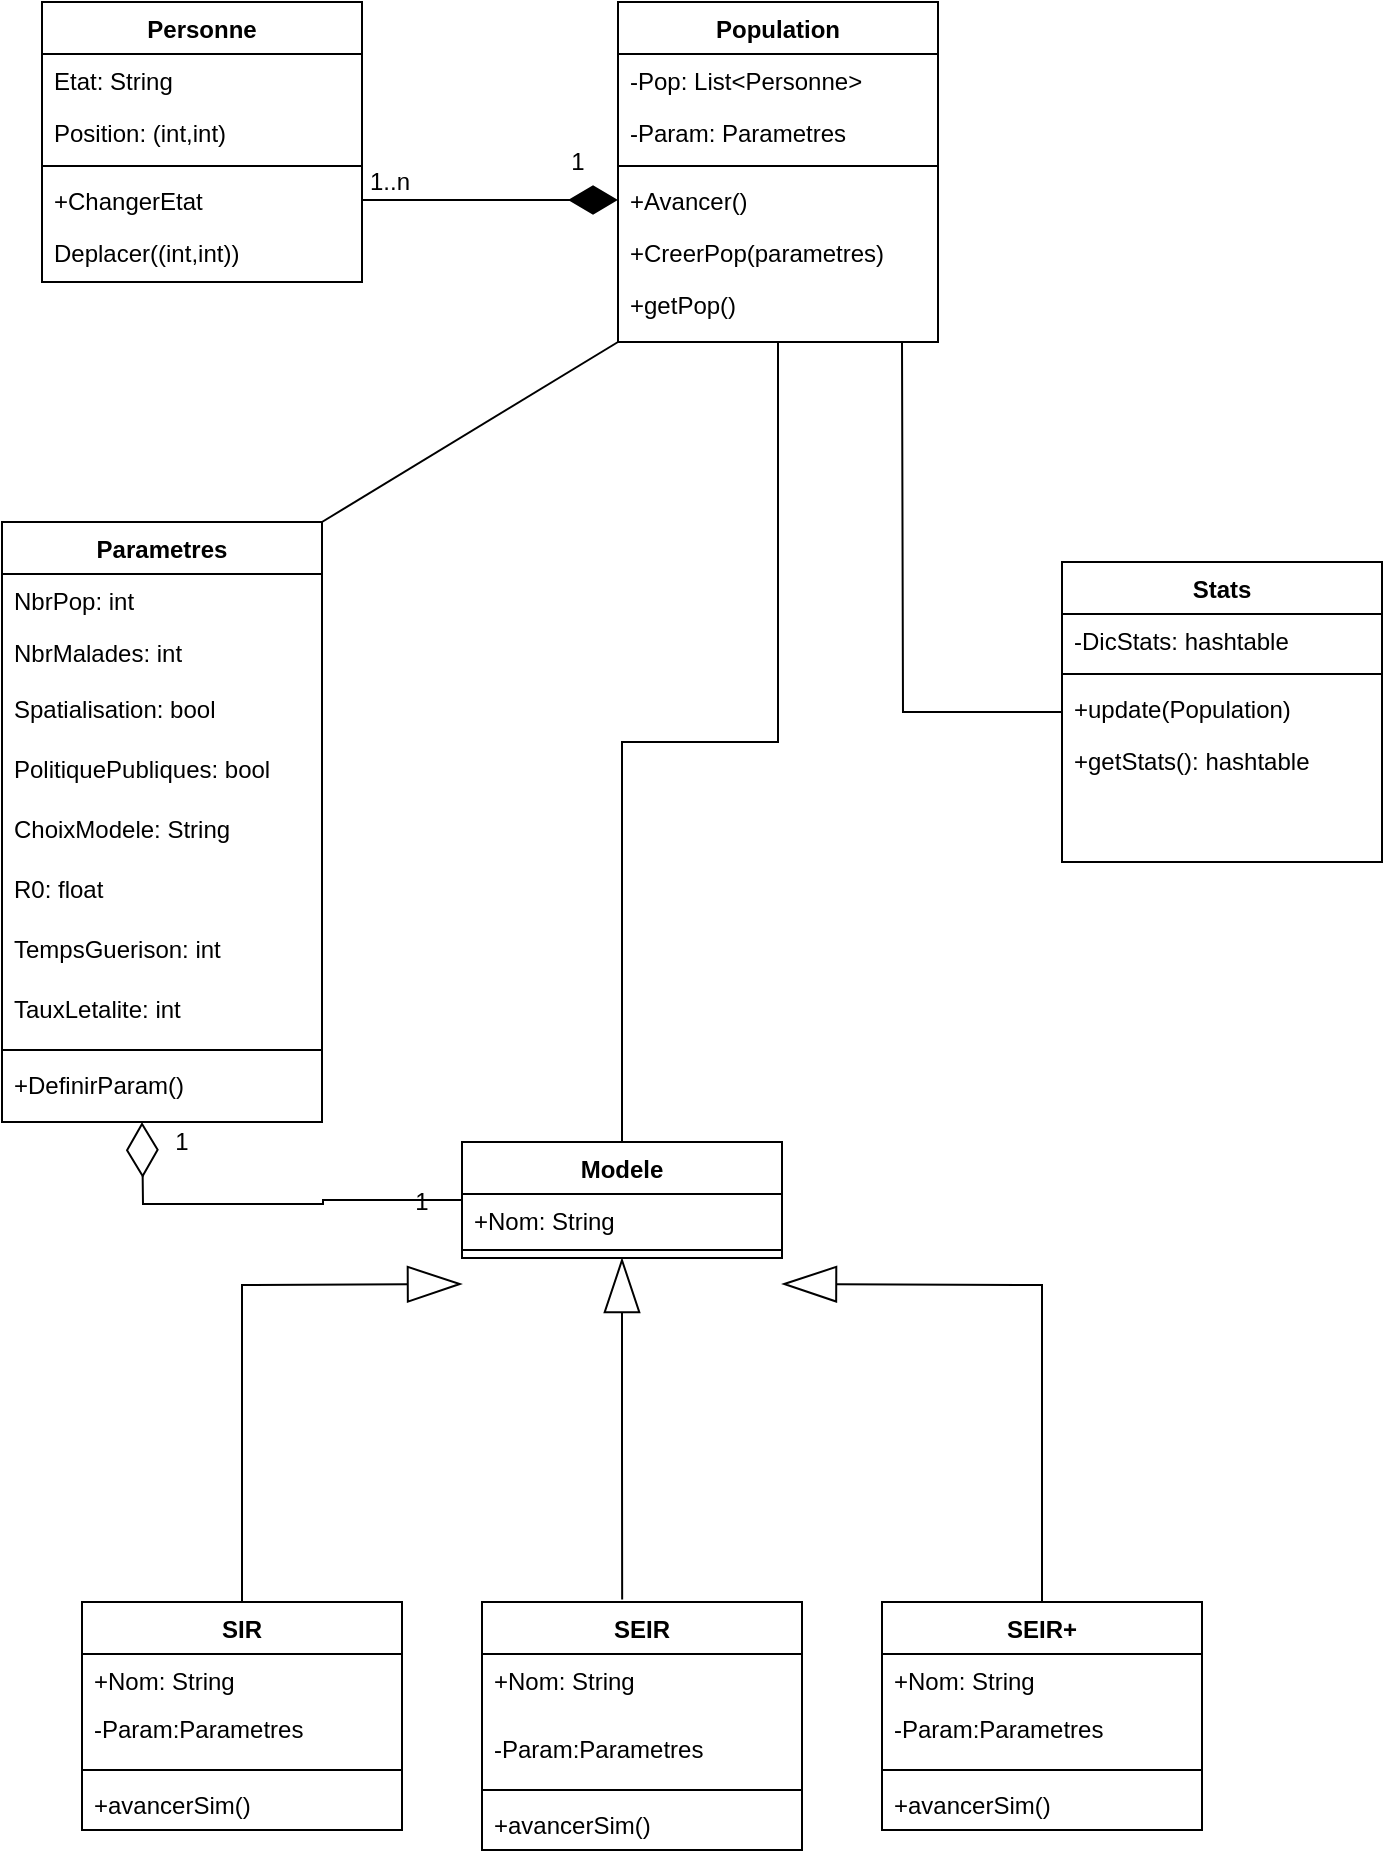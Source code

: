 <mxfile version="14.0.3" type="github">
  <diagram id="C5RBs43oDa-KdzZeNtuy" name="Page-1">
    <mxGraphModel dx="1422" dy="776" grid="1" gridSize="10" guides="1" tooltips="1" connect="1" arrows="1" fold="1" page="1" pageScale="1" pageWidth="827" pageHeight="1169" math="0" shadow="0">
      <root>
        <mxCell id="WIyWlLk6GJQsqaUBKTNV-0" />
        <mxCell id="WIyWlLk6GJQsqaUBKTNV-1" parent="WIyWlLk6GJQsqaUBKTNV-0" />
        <mxCell id="zkfFHV4jXpPFQw0GAbJ--0" value="Personne" style="swimlane;fontStyle=1;align=center;verticalAlign=top;childLayout=stackLayout;horizontal=1;startSize=26;horizontalStack=0;resizeParent=1;resizeLast=0;collapsible=1;marginBottom=0;rounded=0;shadow=0;strokeWidth=1;" parent="WIyWlLk6GJQsqaUBKTNV-1" vertex="1">
          <mxGeometry x="220" y="120" width="160" height="140" as="geometry">
            <mxRectangle x="230" y="140" width="160" height="26" as="alternateBounds" />
          </mxGeometry>
        </mxCell>
        <mxCell id="zkfFHV4jXpPFQw0GAbJ--1" value="Etat: String" style="text;align=left;verticalAlign=top;spacingLeft=4;spacingRight=4;overflow=hidden;rotatable=0;points=[[0,0.5],[1,0.5]];portConstraint=eastwest;" parent="zkfFHV4jXpPFQw0GAbJ--0" vertex="1">
          <mxGeometry y="26" width="160" height="26" as="geometry" />
        </mxCell>
        <mxCell id="zkfFHV4jXpPFQw0GAbJ--2" value="Position: (int,int)" style="text;align=left;verticalAlign=top;spacingLeft=4;spacingRight=4;overflow=hidden;rotatable=0;points=[[0,0.5],[1,0.5]];portConstraint=eastwest;rounded=0;shadow=0;html=0;" parent="zkfFHV4jXpPFQw0GAbJ--0" vertex="1">
          <mxGeometry y="52" width="160" height="26" as="geometry" />
        </mxCell>
        <mxCell id="zkfFHV4jXpPFQw0GAbJ--4" value="" style="line;html=1;strokeWidth=1;align=left;verticalAlign=middle;spacingTop=-1;spacingLeft=3;spacingRight=3;rotatable=0;labelPosition=right;points=[];portConstraint=eastwest;" parent="zkfFHV4jXpPFQw0GAbJ--0" vertex="1">
          <mxGeometry y="78" width="160" height="8" as="geometry" />
        </mxCell>
        <mxCell id="zkfFHV4jXpPFQw0GAbJ--5" value="+ChangerEtat" style="text;align=left;verticalAlign=top;spacingLeft=4;spacingRight=4;overflow=hidden;rotatable=0;points=[[0,0.5],[1,0.5]];portConstraint=eastwest;" parent="zkfFHV4jXpPFQw0GAbJ--0" vertex="1">
          <mxGeometry y="86" width="160" height="26" as="geometry" />
        </mxCell>
        <mxCell id="PH5A_rauXgW3jvpdYvBu-0" value="Deplacer((int,int))" style="text;align=left;verticalAlign=top;spacingLeft=4;spacingRight=4;overflow=hidden;rotatable=0;points=[[0,0.5],[1,0.5]];portConstraint=eastwest;" parent="zkfFHV4jXpPFQw0GAbJ--0" vertex="1">
          <mxGeometry y="112" width="160" height="26" as="geometry" />
        </mxCell>
        <mxCell id="zkfFHV4jXpPFQw0GAbJ--17" value="Population" style="swimlane;fontStyle=1;align=center;verticalAlign=top;childLayout=stackLayout;horizontal=1;startSize=26;horizontalStack=0;resizeParent=1;resizeLast=0;collapsible=1;marginBottom=0;rounded=0;shadow=0;strokeWidth=1;" parent="WIyWlLk6GJQsqaUBKTNV-1" vertex="1">
          <mxGeometry x="508" y="120" width="160" height="170" as="geometry">
            <mxRectangle x="550" y="140" width="160" height="26" as="alternateBounds" />
          </mxGeometry>
        </mxCell>
        <mxCell id="zkfFHV4jXpPFQw0GAbJ--18" value="-Pop: List&lt;Personne&gt;" style="text;align=left;verticalAlign=top;spacingLeft=4;spacingRight=4;overflow=hidden;rotatable=0;points=[[0,0.5],[1,0.5]];portConstraint=eastwest;" parent="zkfFHV4jXpPFQw0GAbJ--17" vertex="1">
          <mxGeometry y="26" width="160" height="26" as="geometry" />
        </mxCell>
        <mxCell id="PH5A_rauXgW3jvpdYvBu-63" value="-Param: Parametres" style="text;align=left;verticalAlign=top;spacingLeft=4;spacingRight=4;overflow=hidden;rotatable=0;points=[[0,0.5],[1,0.5]];portConstraint=eastwest;" parent="zkfFHV4jXpPFQw0GAbJ--17" vertex="1">
          <mxGeometry y="52" width="160" height="26" as="geometry" />
        </mxCell>
        <mxCell id="zkfFHV4jXpPFQw0GAbJ--23" value="" style="line;html=1;strokeWidth=1;align=left;verticalAlign=middle;spacingTop=-1;spacingLeft=3;spacingRight=3;rotatable=0;labelPosition=right;points=[];portConstraint=eastwest;" parent="zkfFHV4jXpPFQw0GAbJ--17" vertex="1">
          <mxGeometry y="78" width="160" height="8" as="geometry" />
        </mxCell>
        <mxCell id="zkfFHV4jXpPFQw0GAbJ--24" value="+Avancer()" style="text;align=left;verticalAlign=top;spacingLeft=4;spacingRight=4;overflow=hidden;rotatable=0;points=[[0,0.5],[1,0.5]];portConstraint=eastwest;" parent="zkfFHV4jXpPFQw0GAbJ--17" vertex="1">
          <mxGeometry y="86" width="160" height="26" as="geometry" />
        </mxCell>
        <mxCell id="zkfFHV4jXpPFQw0GAbJ--25" value="+CreerPop(parametres)" style="text;align=left;verticalAlign=top;spacingLeft=4;spacingRight=4;overflow=hidden;rotatable=0;points=[[0,0.5],[1,0.5]];portConstraint=eastwest;" parent="zkfFHV4jXpPFQw0GAbJ--17" vertex="1">
          <mxGeometry y="112" width="160" height="26" as="geometry" />
        </mxCell>
        <mxCell id="PH5A_rauXgW3jvpdYvBu-42" value="+getPop()" style="text;align=left;verticalAlign=top;spacingLeft=4;spacingRight=4;overflow=hidden;rotatable=0;points=[[0,0.5],[1,0.5]];portConstraint=eastwest;" parent="zkfFHV4jXpPFQw0GAbJ--17" vertex="1">
          <mxGeometry y="138" width="160" height="26" as="geometry" />
        </mxCell>
        <mxCell id="PH5A_rauXgW3jvpdYvBu-2" value="Parametres" style="swimlane;fontStyle=1;align=center;verticalAlign=top;childLayout=stackLayout;horizontal=1;startSize=26;horizontalStack=0;resizeParent=1;resizeLast=0;collapsible=1;marginBottom=0;rounded=0;shadow=0;strokeWidth=1;" parent="WIyWlLk6GJQsqaUBKTNV-1" vertex="1">
          <mxGeometry x="200" y="380" width="160" height="300" as="geometry">
            <mxRectangle x="230" y="140" width="160" height="26" as="alternateBounds" />
          </mxGeometry>
        </mxCell>
        <mxCell id="PH5A_rauXgW3jvpdYvBu-3" value="NbrPop: int" style="text;align=left;verticalAlign=top;spacingLeft=4;spacingRight=4;overflow=hidden;rotatable=0;points=[[0,0.5],[1,0.5]];portConstraint=eastwest;" parent="PH5A_rauXgW3jvpdYvBu-2" vertex="1">
          <mxGeometry y="26" width="160" height="26" as="geometry" />
        </mxCell>
        <mxCell id="PH5A_rauXgW3jvpdYvBu-8" value="NbrMalades: int" style="text;align=left;verticalAlign=top;spacingLeft=4;spacingRight=4;overflow=hidden;rotatable=0;points=[[0,0.5],[1,0.5]];portConstraint=eastwest;rounded=0;shadow=0;html=0;" parent="PH5A_rauXgW3jvpdYvBu-2" vertex="1">
          <mxGeometry y="52" width="160" height="28" as="geometry" />
        </mxCell>
        <mxCell id="PH5A_rauXgW3jvpdYvBu-9" value="Spatialisation: bool&#xa;" style="text;align=left;verticalAlign=top;spacingLeft=4;spacingRight=4;overflow=hidden;rotatable=0;points=[[0,0.5],[1,0.5]];portConstraint=eastwest;rounded=0;shadow=0;html=0;" parent="PH5A_rauXgW3jvpdYvBu-2" vertex="1">
          <mxGeometry y="80" width="160" height="30" as="geometry" />
        </mxCell>
        <mxCell id="PH5A_rauXgW3jvpdYvBu-10" value="PolitiquePubliques: bool" style="text;align=left;verticalAlign=top;spacingLeft=4;spacingRight=4;overflow=hidden;rotatable=0;points=[[0,0.5],[1,0.5]];portConstraint=eastwest;rounded=0;shadow=0;html=0;" parent="PH5A_rauXgW3jvpdYvBu-2" vertex="1">
          <mxGeometry y="110" width="160" height="30" as="geometry" />
        </mxCell>
        <mxCell id="PH5A_rauXgW3jvpdYvBu-11" value="ChoixModele: String" style="text;align=left;verticalAlign=top;spacingLeft=4;spacingRight=4;overflow=hidden;rotatable=0;points=[[0,0.5],[1,0.5]];portConstraint=eastwest;rounded=0;shadow=0;html=0;" parent="PH5A_rauXgW3jvpdYvBu-2" vertex="1">
          <mxGeometry y="140" width="160" height="30" as="geometry" />
        </mxCell>
        <mxCell id="PH5A_rauXgW3jvpdYvBu-12" value="R0: float" style="text;align=left;verticalAlign=top;spacingLeft=4;spacingRight=4;overflow=hidden;rotatable=0;points=[[0,0.5],[1,0.5]];portConstraint=eastwest;rounded=0;shadow=0;html=0;" parent="PH5A_rauXgW3jvpdYvBu-2" vertex="1">
          <mxGeometry y="170" width="160" height="30" as="geometry" />
        </mxCell>
        <mxCell id="PH5A_rauXgW3jvpdYvBu-21" value="TempsGuerison: int" style="text;align=left;verticalAlign=top;spacingLeft=4;spacingRight=4;overflow=hidden;rotatable=0;points=[[0,0.5],[1,0.5]];portConstraint=eastwest;rounded=0;shadow=0;html=0;" parent="PH5A_rauXgW3jvpdYvBu-2" vertex="1">
          <mxGeometry y="200" width="160" height="30" as="geometry" />
        </mxCell>
        <mxCell id="PH5A_rauXgW3jvpdYvBu-4" value="TauxLetalite: int" style="text;align=left;verticalAlign=top;spacingLeft=4;spacingRight=4;overflow=hidden;rotatable=0;points=[[0,0.5],[1,0.5]];portConstraint=eastwest;rounded=0;shadow=0;html=0;" parent="PH5A_rauXgW3jvpdYvBu-2" vertex="1">
          <mxGeometry y="230" width="160" height="30" as="geometry" />
        </mxCell>
        <mxCell id="PH5A_rauXgW3jvpdYvBu-5" value="" style="line;html=1;strokeWidth=1;align=left;verticalAlign=middle;spacingTop=-1;spacingLeft=3;spacingRight=3;rotatable=0;labelPosition=right;points=[];portConstraint=eastwest;" parent="PH5A_rauXgW3jvpdYvBu-2" vertex="1">
          <mxGeometry y="260" width="160" height="8" as="geometry" />
        </mxCell>
        <mxCell id="PH5A_rauXgW3jvpdYvBu-6" value="+DefinirParam()" style="text;align=left;verticalAlign=top;spacingLeft=4;spacingRight=4;overflow=hidden;rotatable=0;points=[[0,0.5],[1,0.5]];portConstraint=eastwest;" parent="PH5A_rauXgW3jvpdYvBu-2" vertex="1">
          <mxGeometry y="268" width="160" height="26" as="geometry" />
        </mxCell>
        <mxCell id="PH5A_rauXgW3jvpdYvBu-14" value="" style="endArrow=none;html=1;entryX=0;entryY=1;entryDx=0;entryDy=0;exitX=1;exitY=0;exitDx=0;exitDy=0;" parent="WIyWlLk6GJQsqaUBKTNV-1" source="PH5A_rauXgW3jvpdYvBu-2" target="zkfFHV4jXpPFQw0GAbJ--17" edge="1">
          <mxGeometry width="50" height="50" relative="1" as="geometry">
            <mxPoint x="290" y="440" as="sourcePoint" />
            <mxPoint x="340" y="390" as="targetPoint" />
          </mxGeometry>
        </mxCell>
        <mxCell id="PH5A_rauXgW3jvpdYvBu-43" style="edgeStyle=orthogonalEdgeStyle;rounded=0;orthogonalLoop=1;jettySize=auto;html=1;endArrow=none;endFill=0;" parent="WIyWlLk6GJQsqaUBKTNV-1" source="PH5A_rauXgW3jvpdYvBu-15" edge="1">
          <mxGeometry relative="1" as="geometry">
            <mxPoint x="650" y="290" as="targetPoint" />
          </mxGeometry>
        </mxCell>
        <mxCell id="PH5A_rauXgW3jvpdYvBu-15" value="Stats" style="swimlane;fontStyle=1;align=center;verticalAlign=top;childLayout=stackLayout;horizontal=1;startSize=26;horizontalStack=0;resizeParent=1;resizeLast=0;collapsible=1;marginBottom=0;rounded=0;shadow=0;strokeWidth=1;" parent="WIyWlLk6GJQsqaUBKTNV-1" vertex="1">
          <mxGeometry x="730" y="400" width="160" height="150" as="geometry">
            <mxRectangle x="550" y="140" width="160" height="26" as="alternateBounds" />
          </mxGeometry>
        </mxCell>
        <mxCell id="PH5A_rauXgW3jvpdYvBu-16" value="-DicStats: hashtable" style="text;align=left;verticalAlign=top;spacingLeft=4;spacingRight=4;overflow=hidden;rotatable=0;points=[[0,0.5],[1,0.5]];portConstraint=eastwest;" parent="PH5A_rauXgW3jvpdYvBu-15" vertex="1">
          <mxGeometry y="26" width="160" height="26" as="geometry" />
        </mxCell>
        <mxCell id="PH5A_rauXgW3jvpdYvBu-18" value="" style="line;html=1;strokeWidth=1;align=left;verticalAlign=middle;spacingTop=-1;spacingLeft=3;spacingRight=3;rotatable=0;labelPosition=right;points=[];portConstraint=eastwest;" parent="PH5A_rauXgW3jvpdYvBu-15" vertex="1">
          <mxGeometry y="52" width="160" height="8" as="geometry" />
        </mxCell>
        <mxCell id="PH5A_rauXgW3jvpdYvBu-19" value="+update(Population)" style="text;align=left;verticalAlign=top;spacingLeft=4;spacingRight=4;overflow=hidden;rotatable=0;points=[[0,0.5],[1,0.5]];portConstraint=eastwest;" parent="PH5A_rauXgW3jvpdYvBu-15" vertex="1">
          <mxGeometry y="60" width="160" height="26" as="geometry" />
        </mxCell>
        <mxCell id="PH5A_rauXgW3jvpdYvBu-48" value="+getStats(): hashtable" style="text;align=left;verticalAlign=top;spacingLeft=4;spacingRight=4;overflow=hidden;rotatable=0;points=[[0,0.5],[1,0.5]];portConstraint=eastwest;" parent="PH5A_rauXgW3jvpdYvBu-15" vertex="1">
          <mxGeometry y="86" width="160" height="26" as="geometry" />
        </mxCell>
        <mxCell id="PH5A_rauXgW3jvpdYvBu-44" style="edgeStyle=orthogonalEdgeStyle;rounded=0;orthogonalLoop=1;jettySize=auto;html=1;endArrow=diamondThin;endFill=0;strokeWidth=1;startSize=6;endSize=25;" parent="WIyWlLk6GJQsqaUBKTNV-1" source="PH5A_rauXgW3jvpdYvBu-22" edge="1">
          <mxGeometry relative="1" as="geometry">
            <mxPoint x="270" y="680" as="targetPoint" />
          </mxGeometry>
        </mxCell>
        <mxCell id="PH5A_rauXgW3jvpdYvBu-45" style="edgeStyle=orthogonalEdgeStyle;rounded=0;orthogonalLoop=1;jettySize=auto;html=1;entryX=0.5;entryY=1;entryDx=0;entryDy=0;endArrow=none;endFill=0;" parent="WIyWlLk6GJQsqaUBKTNV-1" source="PH5A_rauXgW3jvpdYvBu-22" target="zkfFHV4jXpPFQw0GAbJ--17" edge="1">
          <mxGeometry relative="1" as="geometry" />
        </mxCell>
        <mxCell id="PH5A_rauXgW3jvpdYvBu-58" style="edgeStyle=orthogonalEdgeStyle;rounded=0;orthogonalLoop=1;jettySize=auto;html=1;entryX=0.438;entryY=-0.01;entryDx=0;entryDy=0;entryPerimeter=0;startArrow=blockThin;startFill=0;startSize=25;endArrow=none;endFill=0;endSize=25;strokeWidth=1;" parent="WIyWlLk6GJQsqaUBKTNV-1" source="PH5A_rauXgW3jvpdYvBu-22" target="PH5A_rauXgW3jvpdYvBu-31" edge="1">
          <mxGeometry relative="1" as="geometry" />
        </mxCell>
        <mxCell id="PH5A_rauXgW3jvpdYvBu-22" value="Modele" style="swimlane;fontStyle=1;align=center;verticalAlign=top;childLayout=stackLayout;horizontal=1;startSize=26;horizontalStack=0;resizeParent=1;resizeParentMax=0;resizeLast=0;collapsible=1;marginBottom=0;" parent="WIyWlLk6GJQsqaUBKTNV-1" vertex="1">
          <mxGeometry x="430" y="690" width="160" height="58" as="geometry" />
        </mxCell>
        <mxCell id="PH5A_rauXgW3jvpdYvBu-23" value="+Nom: String" style="text;strokeColor=none;fillColor=none;align=left;verticalAlign=top;spacingLeft=4;spacingRight=4;overflow=hidden;rotatable=0;points=[[0,0.5],[1,0.5]];portConstraint=eastwest;" parent="PH5A_rauXgW3jvpdYvBu-22" vertex="1">
          <mxGeometry y="26" width="160" height="24" as="geometry" />
        </mxCell>
        <mxCell id="PH5A_rauXgW3jvpdYvBu-24" value="" style="line;strokeWidth=1;fillColor=none;align=left;verticalAlign=middle;spacingTop=-1;spacingLeft=3;spacingRight=3;rotatable=0;labelPosition=right;points=[];portConstraint=eastwest;" parent="PH5A_rauXgW3jvpdYvBu-22" vertex="1">
          <mxGeometry y="50" width="160" height="8" as="geometry" />
        </mxCell>
        <mxCell id="PH5A_rauXgW3jvpdYvBu-27" value="SIR" style="swimlane;fontStyle=1;align=center;verticalAlign=top;childLayout=stackLayout;horizontal=1;startSize=26;horizontalStack=0;resizeParent=1;resizeParentMax=0;resizeLast=0;collapsible=1;marginBottom=0;" parent="WIyWlLk6GJQsqaUBKTNV-1" vertex="1">
          <mxGeometry x="240" y="920" width="160" height="114" as="geometry" />
        </mxCell>
        <mxCell id="PH5A_rauXgW3jvpdYvBu-28" value="+Nom: String" style="text;strokeColor=none;fillColor=none;align=left;verticalAlign=top;spacingLeft=4;spacingRight=4;overflow=hidden;rotatable=0;points=[[0,0.5],[1,0.5]];portConstraint=eastwest;" parent="PH5A_rauXgW3jvpdYvBu-27" vertex="1">
          <mxGeometry y="26" width="160" height="24" as="geometry" />
        </mxCell>
        <mxCell id="PH5A_rauXgW3jvpdYvBu-46" value="-Param:Parametres" style="text;strokeColor=none;fillColor=none;align=left;verticalAlign=top;spacingLeft=4;spacingRight=4;overflow=hidden;rotatable=0;points=[[0,0.5],[1,0.5]];portConstraint=eastwest;" parent="PH5A_rauXgW3jvpdYvBu-27" vertex="1">
          <mxGeometry y="50" width="160" height="30" as="geometry" />
        </mxCell>
        <mxCell id="PH5A_rauXgW3jvpdYvBu-29" value="" style="line;strokeWidth=1;fillColor=none;align=left;verticalAlign=middle;spacingTop=-1;spacingLeft=3;spacingRight=3;rotatable=0;labelPosition=right;points=[];portConstraint=eastwest;" parent="PH5A_rauXgW3jvpdYvBu-27" vertex="1">
          <mxGeometry y="80" width="160" height="8" as="geometry" />
        </mxCell>
        <mxCell id="PH5A_rauXgW3jvpdYvBu-30" value="+avancerSim()" style="text;strokeColor=none;fillColor=none;align=left;verticalAlign=top;spacingLeft=4;spacingRight=4;overflow=hidden;rotatable=0;points=[[0,0.5],[1,0.5]];portConstraint=eastwest;" parent="PH5A_rauXgW3jvpdYvBu-27" vertex="1">
          <mxGeometry y="88" width="160" height="26" as="geometry" />
        </mxCell>
        <mxCell id="PH5A_rauXgW3jvpdYvBu-31" value="SEIR" style="swimlane;fontStyle=1;align=center;verticalAlign=top;childLayout=stackLayout;horizontal=1;startSize=26;horizontalStack=0;resizeParent=1;resizeParentMax=0;resizeLast=0;collapsible=1;marginBottom=0;" parent="WIyWlLk6GJQsqaUBKTNV-1" vertex="1">
          <mxGeometry x="440" y="920" width="160" height="124" as="geometry" />
        </mxCell>
        <mxCell id="PH5A_rauXgW3jvpdYvBu-32" value="+Nom: String" style="text;strokeColor=none;fillColor=none;align=left;verticalAlign=top;spacingLeft=4;spacingRight=4;overflow=hidden;rotatable=0;points=[[0,0.5],[1,0.5]];portConstraint=eastwest;" parent="PH5A_rauXgW3jvpdYvBu-31" vertex="1">
          <mxGeometry y="26" width="160" height="34" as="geometry" />
        </mxCell>
        <mxCell id="PH5A_rauXgW3jvpdYvBu-59" value="-Param:Parametres" style="text;strokeColor=none;fillColor=none;align=left;verticalAlign=top;spacingLeft=4;spacingRight=4;overflow=hidden;rotatable=0;points=[[0,0.5],[1,0.5]];portConstraint=eastwest;" parent="PH5A_rauXgW3jvpdYvBu-31" vertex="1">
          <mxGeometry y="60" width="160" height="30" as="geometry" />
        </mxCell>
        <mxCell id="PH5A_rauXgW3jvpdYvBu-33" value="" style="line;strokeWidth=1;fillColor=none;align=left;verticalAlign=middle;spacingTop=-1;spacingLeft=3;spacingRight=3;rotatable=0;labelPosition=right;points=[];portConstraint=eastwest;" parent="PH5A_rauXgW3jvpdYvBu-31" vertex="1">
          <mxGeometry y="90" width="160" height="8" as="geometry" />
        </mxCell>
        <mxCell id="PH5A_rauXgW3jvpdYvBu-34" value="+avancerSim()" style="text;strokeColor=none;fillColor=none;align=left;verticalAlign=top;spacingLeft=4;spacingRight=4;overflow=hidden;rotatable=0;points=[[0,0.5],[1,0.5]];portConstraint=eastwest;" parent="PH5A_rauXgW3jvpdYvBu-31" vertex="1">
          <mxGeometry y="98" width="160" height="26" as="geometry" />
        </mxCell>
        <mxCell id="PH5A_rauXgW3jvpdYvBu-35" value="SEIR+" style="swimlane;fontStyle=1;align=center;verticalAlign=top;childLayout=stackLayout;horizontal=1;startSize=26;horizontalStack=0;resizeParent=1;resizeParentMax=0;resizeLast=0;collapsible=1;marginBottom=0;" parent="WIyWlLk6GJQsqaUBKTNV-1" vertex="1">
          <mxGeometry x="640" y="920" width="160" height="114" as="geometry" />
        </mxCell>
        <mxCell id="PH5A_rauXgW3jvpdYvBu-36" value="+Nom: String" style="text;strokeColor=none;fillColor=none;align=left;verticalAlign=top;spacingLeft=4;spacingRight=4;overflow=hidden;rotatable=0;points=[[0,0.5],[1,0.5]];portConstraint=eastwest;" parent="PH5A_rauXgW3jvpdYvBu-35" vertex="1">
          <mxGeometry y="26" width="160" height="24" as="geometry" />
        </mxCell>
        <mxCell id="PH5A_rauXgW3jvpdYvBu-60" value="-Param:Parametres" style="text;strokeColor=none;fillColor=none;align=left;verticalAlign=top;spacingLeft=4;spacingRight=4;overflow=hidden;rotatable=0;points=[[0,0.5],[1,0.5]];portConstraint=eastwest;" parent="PH5A_rauXgW3jvpdYvBu-35" vertex="1">
          <mxGeometry y="50" width="160" height="30" as="geometry" />
        </mxCell>
        <mxCell id="PH5A_rauXgW3jvpdYvBu-37" value="" style="line;strokeWidth=1;fillColor=none;align=left;verticalAlign=middle;spacingTop=-1;spacingLeft=3;spacingRight=3;rotatable=0;labelPosition=right;points=[];portConstraint=eastwest;" parent="PH5A_rauXgW3jvpdYvBu-35" vertex="1">
          <mxGeometry y="80" width="160" height="8" as="geometry" />
        </mxCell>
        <mxCell id="PH5A_rauXgW3jvpdYvBu-38" value="+avancerSim()" style="text;strokeColor=none;fillColor=none;align=left;verticalAlign=top;spacingLeft=4;spacingRight=4;overflow=hidden;rotatable=0;points=[[0,0.5],[1,0.5]];portConstraint=eastwest;" parent="PH5A_rauXgW3jvpdYvBu-35" vertex="1">
          <mxGeometry y="88" width="160" height="26" as="geometry" />
        </mxCell>
        <mxCell id="PH5A_rauXgW3jvpdYvBu-47" style="edgeStyle=orthogonalEdgeStyle;rounded=0;orthogonalLoop=1;jettySize=auto;html=1;entryX=0;entryY=0.5;entryDx=0;entryDy=0;startSize=6;endArrow=diamondThin;endFill=1;endSize=22;strokeWidth=1;" parent="WIyWlLk6GJQsqaUBKTNV-1" source="zkfFHV4jXpPFQw0GAbJ--5" target="zkfFHV4jXpPFQw0GAbJ--24" edge="1">
          <mxGeometry relative="1" as="geometry" />
        </mxCell>
        <mxCell id="PH5A_rauXgW3jvpdYvBu-50" value="1..n" style="text;html=1;strokeColor=none;fillColor=none;align=center;verticalAlign=middle;whiteSpace=wrap;rounded=0;" parent="WIyWlLk6GJQsqaUBKTNV-1" vertex="1">
          <mxGeometry x="374" y="200" width="40" height="20" as="geometry" />
        </mxCell>
        <mxCell id="PH5A_rauXgW3jvpdYvBu-51" value="1" style="text;html=1;strokeColor=none;fillColor=none;align=center;verticalAlign=middle;whiteSpace=wrap;rounded=0;" parent="WIyWlLk6GJQsqaUBKTNV-1" vertex="1">
          <mxGeometry x="468" y="190" width="40" height="20" as="geometry" />
        </mxCell>
        <mxCell id="PH5A_rauXgW3jvpdYvBu-56" style="edgeStyle=orthogonalEdgeStyle;rounded=0;orthogonalLoop=1;jettySize=auto;html=1;entryX=0.5;entryY=0;entryDx=0;entryDy=0;startSize=25;endArrow=none;endFill=0;endSize=25;strokeWidth=1;startArrow=blockThin;startFill=0;" parent="WIyWlLk6GJQsqaUBKTNV-1" target="PH5A_rauXgW3jvpdYvBu-27" edge="1">
          <mxGeometry relative="1" as="geometry">
            <mxPoint x="430" y="761" as="sourcePoint" />
          </mxGeometry>
        </mxCell>
        <mxCell id="PH5A_rauXgW3jvpdYvBu-57" style="edgeStyle=orthogonalEdgeStyle;rounded=0;orthogonalLoop=1;jettySize=auto;html=1;entryX=0.5;entryY=0;entryDx=0;entryDy=0;startArrow=blockThin;startFill=0;startSize=25;endArrow=none;endFill=0;endSize=25;strokeWidth=1;" parent="WIyWlLk6GJQsqaUBKTNV-1" target="PH5A_rauXgW3jvpdYvBu-35" edge="1">
          <mxGeometry relative="1" as="geometry">
            <mxPoint x="590" y="761" as="sourcePoint" />
          </mxGeometry>
        </mxCell>
        <mxCell id="PH5A_rauXgW3jvpdYvBu-61" value="1" style="text;html=1;strokeColor=none;fillColor=none;align=center;verticalAlign=middle;whiteSpace=wrap;rounded=0;" parent="WIyWlLk6GJQsqaUBKTNV-1" vertex="1">
          <mxGeometry x="270" y="680" width="40" height="20" as="geometry" />
        </mxCell>
        <mxCell id="PH5A_rauXgW3jvpdYvBu-62" value="1" style="text;html=1;strokeColor=none;fillColor=none;align=center;verticalAlign=middle;whiteSpace=wrap;rounded=0;" parent="WIyWlLk6GJQsqaUBKTNV-1" vertex="1">
          <mxGeometry x="390" y="710" width="40" height="20" as="geometry" />
        </mxCell>
      </root>
    </mxGraphModel>
  </diagram>
</mxfile>
